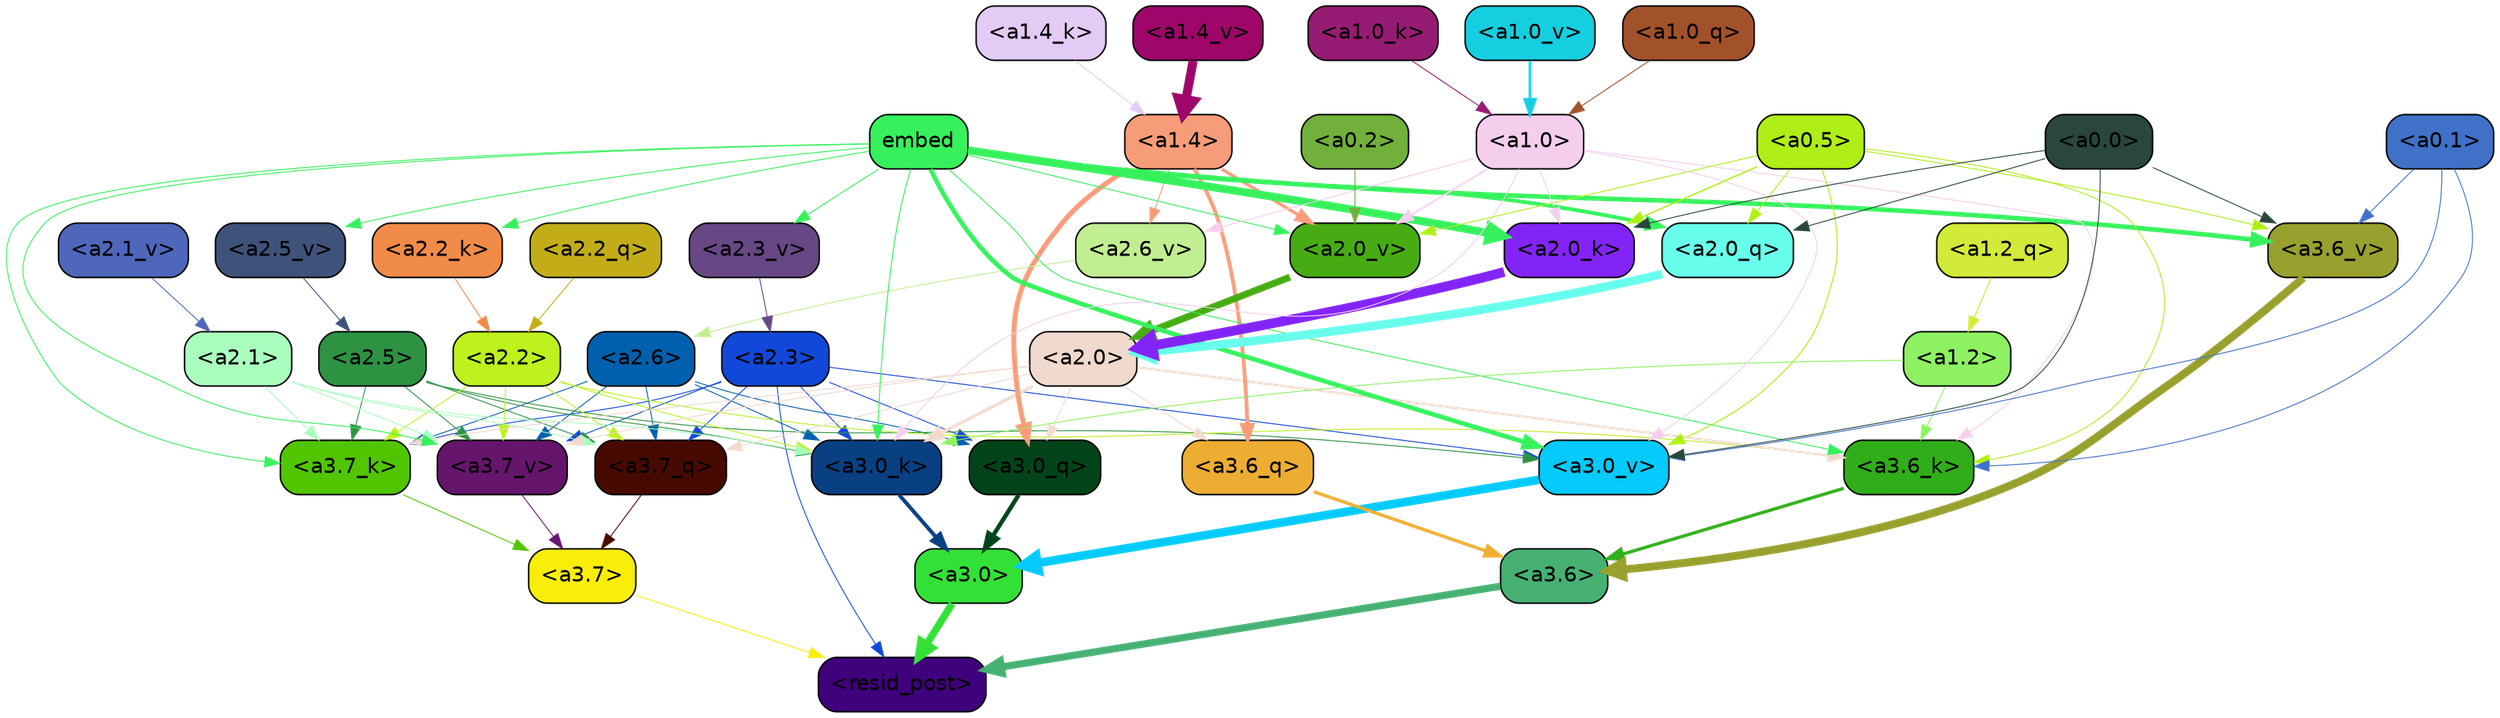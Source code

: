 strict digraph "" {
	graph [bgcolor=transparent,
		layout=dot,
		overlap=false,
		splines=true
	];
	"<a3.7>"	[color=black,
		fillcolor="#f9ed0a",
		fontname=Helvetica,
		shape=box,
		style="filled, rounded"];
	"<resid_post>"	[color=black,
		fillcolor="#40017c",
		fontname=Helvetica,
		shape=box,
		style="filled, rounded"];
	"<a3.7>" -> "<resid_post>"	[color="#f9ed0a",
		penwidth=0.6];
	"<a3.6>"	[color=black,
		fillcolor="#46b173",
		fontname=Helvetica,
		shape=box,
		style="filled, rounded"];
	"<a3.6>" -> "<resid_post>"	[color="#46b173",
		penwidth=4.7534414529800415];
	"<a3.0>"	[color=black,
		fillcolor="#33e136",
		fontname=Helvetica,
		shape=box,
		style="filled, rounded"];
	"<a3.0>" -> "<resid_post>"	[color="#33e136",
		penwidth=4.898576855659485];
	"<a2.3>"	[color=black,
		fillcolor="#1248d9",
		fontname=Helvetica,
		shape=box,
		style="filled, rounded"];
	"<a2.3>" -> "<resid_post>"	[color="#1248d9",
		penwidth=0.6];
	"<a3.7_q>"	[color=black,
		fillcolor="#470a00",
		fontname=Helvetica,
		shape=box,
		style="filled, rounded"];
	"<a2.3>" -> "<a3.7_q>"	[color="#1248d9",
		penwidth=0.6];
	"<a3.0_q>"	[color=black,
		fillcolor="#024419",
		fontname=Helvetica,
		shape=box,
		style="filled, rounded"];
	"<a2.3>" -> "<a3.0_q>"	[color="#1248d9",
		penwidth=0.6];
	"<a3.7_k>"	[color=black,
		fillcolor="#51c502",
		fontname=Helvetica,
		shape=box,
		style="filled, rounded"];
	"<a2.3>" -> "<a3.7_k>"	[color="#1248d9",
		penwidth=0.6];
	"<a3.0_k>"	[color=black,
		fillcolor="#094082",
		fontname=Helvetica,
		shape=box,
		style="filled, rounded"];
	"<a2.3>" -> "<a3.0_k>"	[color="#1248d9",
		penwidth=0.6];
	"<a3.7_v>"	[color=black,
		fillcolor="#66156d",
		fontname=Helvetica,
		shape=box,
		style="filled, rounded"];
	"<a2.3>" -> "<a3.7_v>"	[color="#1248d9",
		penwidth=0.6];
	"<a3.0_v>"	[color=black,
		fillcolor="#04cafd",
		fontname=Helvetica,
		shape=box,
		style="filled, rounded"];
	"<a2.3>" -> "<a3.0_v>"	[color="#1248d9",
		penwidth=0.6];
	"<a3.7_q>" -> "<a3.7>"	[color="#470a00",
		penwidth=0.6];
	"<a3.6_q>"	[color=black,
		fillcolor="#edad33",
		fontname=Helvetica,
		shape=box,
		style="filled, rounded"];
	"<a3.6_q>" -> "<a3.6>"	[color="#edad33",
		penwidth=2.160832464694977];
	"<a3.0_q>" -> "<a3.0>"	[color="#024419",
		penwidth=2.870753765106201];
	"<a3.7_k>" -> "<a3.7>"	[color="#51c502",
		penwidth=0.6];
	"<a3.6_k>"	[color=black,
		fillcolor="#30ae19",
		fontname=Helvetica,
		shape=box,
		style="filled, rounded"];
	"<a3.6_k>" -> "<a3.6>"	[color="#30ae19",
		penwidth=2.13908451795578];
	"<a3.0_k>" -> "<a3.0>"	[color="#094082",
		penwidth=2.520303964614868];
	"<a3.7_v>" -> "<a3.7>"	[color="#66156d",
		penwidth=0.6];
	"<a3.6_v>"	[color=black,
		fillcolor="#98a02e",
		fontname=Helvetica,
		shape=box,
		style="filled, rounded"];
	"<a3.6_v>" -> "<a3.6>"	[color="#98a02e",
		penwidth=5.297133803367615];
	"<a3.0_v>" -> "<a3.0>"	[color="#04cafd",
		penwidth=5.680712580680847];
	"<a2.6>"	[color=black,
		fillcolor="#0160ad",
		fontname=Helvetica,
		shape=box,
		style="filled, rounded"];
	"<a2.6>" -> "<a3.7_q>"	[color="#0160ad",
		penwidth=0.6];
	"<a2.6>" -> "<a3.0_q>"	[color="#0160ad",
		penwidth=0.6];
	"<a2.6>" -> "<a3.7_k>"	[color="#0160ad",
		penwidth=0.6];
	"<a2.6>" -> "<a3.0_k>"	[color="#0160ad",
		penwidth=0.6];
	"<a2.6>" -> "<a3.7_v>"	[color="#0160ad",
		penwidth=0.6];
	"<a2.5>"	[color=black,
		fillcolor="#2d9343",
		fontname=Helvetica,
		shape=box,
		style="filled, rounded"];
	"<a2.5>" -> "<a3.7_q>"	[color="#2d9343",
		penwidth=0.6];
	"<a2.5>" -> "<a3.7_k>"	[color="#2d9343",
		penwidth=0.6];
	"<a2.5>" -> "<a3.0_k>"	[color="#2d9343",
		penwidth=0.6];
	"<a2.5>" -> "<a3.7_v>"	[color="#2d9343",
		penwidth=0.6];
	"<a2.5>" -> "<a3.0_v>"	[color="#2d9343",
		penwidth=0.6];
	"<a2.2>"	[color=black,
		fillcolor="#bdf21f",
		fontname=Helvetica,
		shape=box,
		style="filled, rounded"];
	"<a2.2>" -> "<a3.7_q>"	[color="#bdf21f",
		penwidth=0.6];
	"<a2.2>" -> "<a3.7_k>"	[color="#bdf21f",
		penwidth=0.6];
	"<a2.2>" -> "<a3.6_k>"	[color="#bdf21f",
		penwidth=0.6];
	"<a2.2>" -> "<a3.0_k>"	[color="#bdf21f",
		penwidth=0.6];
	"<a2.2>" -> "<a3.7_v>"	[color="#bdf21f",
		penwidth=0.6];
	"<a2.1>"	[color=black,
		fillcolor="#a9febe",
		fontname=Helvetica,
		shape=box,
		style="filled, rounded"];
	"<a2.1>" -> "<a3.7_q>"	[color="#a9febe",
		penwidth=0.6];
	"<a2.1>" -> "<a3.7_k>"	[color="#a9febe",
		penwidth=0.6];
	"<a2.1>" -> "<a3.0_k>"	[color="#a9febe",
		penwidth=0.6];
	"<a2.1>" -> "<a3.7_v>"	[color="#a9febe",
		penwidth=0.6];
	"<a2.0>"	[color=black,
		fillcolor="#f0d9cd",
		fontname=Helvetica,
		shape=box,
		style="filled, rounded"];
	"<a2.0>" -> "<a3.7_q>"	[color="#f0d9cd",
		penwidth=0.6];
	"<a2.0>" -> "<a3.6_q>"	[color="#f0d9cd",
		penwidth=0.6];
	"<a2.0>" -> "<a3.0_q>"	[color="#f0d9cd",
		penwidth=0.6];
	"<a2.0>" -> "<a3.7_k>"	[color="#f0d9cd",
		penwidth=0.6];
	"<a2.0>" -> "<a3.6_k>"	[color="#f0d9cd",
		penwidth=1.4957321882247925];
	"<a2.0>" -> "<a3.0_k>"	[color="#f0d9cd",
		penwidth=2.18752121925354];
	"<a2.0>" -> "<a3.7_v>"	[color="#f0d9cd",
		penwidth=0.6];
	"<a1.4>"	[color=black,
		fillcolor="#f79c79",
		fontname=Helvetica,
		shape=box,
		style="filled, rounded"];
	"<a1.4>" -> "<a3.6_q>"	[color="#f79c79",
		penwidth=2.4829938411712646];
	"<a1.4>" -> "<a3.0_q>"	[color="#f79c79",
		penwidth=3.299744725227356];
	"<a2.6_v>"	[color=black,
		fillcolor="#c1ee91",
		fontname=Helvetica,
		shape=box,
		style="filled, rounded"];
	"<a1.4>" -> "<a2.6_v>"	[color="#f79c79",
		penwidth=0.6];
	"<a2.0_v>"	[color=black,
		fillcolor="#47ac14",
		fontname=Helvetica,
		shape=box,
		style="filled, rounded"];
	"<a1.4>" -> "<a2.0_v>"	[color="#f79c79",
		penwidth=2.092592429369688];
	embed	[color=black,
		fillcolor="#36f05c",
		fontname=Helvetica,
		shape=box,
		style="filled, rounded"];
	embed -> "<a3.7_k>"	[color="#36f05c",
		penwidth=0.6];
	embed -> "<a3.6_k>"	[color="#36f05c",
		penwidth=0.6];
	embed -> "<a3.0_k>"	[color="#36f05c",
		penwidth=0.6394047290086746];
	embed -> "<a3.7_v>"	[color="#36f05c",
		penwidth=0.6];
	embed -> "<a3.6_v>"	[color="#36f05c",
		penwidth=3.067279100418091];
	embed -> "<a3.0_v>"	[color="#36f05c",
		penwidth=3.0212591886520386];
	"<a2.0_q>"	[color=black,
		fillcolor="#67feeb",
		fontname=Helvetica,
		shape=box,
		style="filled, rounded"];
	embed -> "<a2.0_q>"	[color="#36f05c",
		penwidth=2.5355080366134644];
	"<a2.2_k>"	[color=black,
		fillcolor="#f08b48",
		fontname=Helvetica,
		shape=box,
		style="filled, rounded"];
	embed -> "<a2.2_k>"	[color="#36f05c",
		penwidth=0.6];
	"<a2.0_k>"	[color=black,
		fillcolor="#8324f7",
		fontname=Helvetica,
		shape=box,
		style="filled, rounded"];
	embed -> "<a2.0_k>"	[color="#36f05c",
		penwidth=5.2180726528167725];
	"<a2.5_v>"	[color=black,
		fillcolor="#3f527a",
		fontname=Helvetica,
		shape=box,
		style="filled, rounded"];
	embed -> "<a2.5_v>"	[color="#36f05c",
		penwidth=0.6];
	"<a2.3_v>"	[color=black,
		fillcolor="#674784",
		fontname=Helvetica,
		shape=box,
		style="filled, rounded"];
	embed -> "<a2.3_v>"	[color="#36f05c",
		penwidth=0.6];
	embed -> "<a2.0_v>"	[color="#36f05c",
		penwidth=0.6];
	"<a1.2>"	[color=black,
		fillcolor="#8ef162",
		fontname=Helvetica,
		shape=box,
		style="filled, rounded"];
	"<a1.2>" -> "<a3.6_k>"	[color="#8ef162",
		penwidth=0.6];
	"<a1.2>" -> "<a3.0_k>"	[color="#8ef162",
		penwidth=0.6];
	"<a1.0>"	[color=black,
		fillcolor="#f5cded",
		fontname=Helvetica,
		shape=box,
		style="filled, rounded"];
	"<a1.0>" -> "<a3.6_k>"	[color="#f5cded",
		penwidth=0.6];
	"<a1.0>" -> "<a3.0_k>"	[color="#f5cded",
		penwidth=0.6];
	"<a1.0>" -> "<a3.0_v>"	[color="#f5cded",
		penwidth=0.6];
	"<a1.0>" -> "<a2.0_k>"	[color="#f5cded",
		penwidth=0.6];
	"<a1.0>" -> "<a2.6_v>"	[color="#f5cded",
		penwidth=0.6];
	"<a1.0>" -> "<a2.0_v>"	[color="#f5cded",
		penwidth=1.2132605910301208];
	"<a0.5>"	[color=black,
		fillcolor="#afee16",
		fontname=Helvetica,
		shape=box,
		style="filled, rounded"];
	"<a0.5>" -> "<a3.6_k>"	[color="#afee16",
		penwidth=0.6];
	"<a0.5>" -> "<a3.6_v>"	[color="#afee16",
		penwidth=0.6];
	"<a0.5>" -> "<a3.0_v>"	[color="#afee16",
		penwidth=0.648682102560997];
	"<a0.5>" -> "<a2.0_q>"	[color="#afee16",
		penwidth=0.6];
	"<a0.5>" -> "<a2.0_k>"	[color="#afee16",
		penwidth=0.9236047863960266];
	"<a0.5>" -> "<a2.0_v>"	[color="#afee16",
		penwidth=0.6];
	"<a0.1>"	[color=black,
		fillcolor="#3f71c8",
		fontname=Helvetica,
		shape=box,
		style="filled, rounded"];
	"<a0.1>" -> "<a3.6_k>"	[color="#3f71c8",
		penwidth=0.6];
	"<a0.1>" -> "<a3.6_v>"	[color="#3f71c8",
		penwidth=0.6];
	"<a0.1>" -> "<a3.0_v>"	[color="#3f71c8",
		penwidth=0.6];
	"<a0.0>"	[color=black,
		fillcolor="#29473b",
		fontname=Helvetica,
		shape=box,
		style="filled, rounded"];
	"<a0.0>" -> "<a3.6_v>"	[color="#29473b",
		penwidth=0.6];
	"<a0.0>" -> "<a3.0_v>"	[color="#29473b",
		penwidth=0.6];
	"<a0.0>" -> "<a2.0_q>"	[color="#29473b",
		penwidth=0.6];
	"<a0.0>" -> "<a2.0_k>"	[color="#29473b",
		penwidth=0.6];
	"<a2.2_q>"	[color=black,
		fillcolor="#c2ad19",
		fontname=Helvetica,
		shape=box,
		style="filled, rounded"];
	"<a2.2_q>" -> "<a2.2>"	[color="#c2ad19",
		penwidth=0.6];
	"<a2.0_q>" -> "<a2.0>"	[color="#67feeb",
		penwidth=5.681910276412964];
	"<a2.2_k>" -> "<a2.2>"	[color="#f08b48",
		penwidth=0.6];
	"<a2.0_k>" -> "<a2.0>"	[color="#8324f7",
		penwidth=6.447777509689331];
	"<a2.6_v>" -> "<a2.6>"	[color="#c1ee91",
		penwidth=0.6];
	"<a2.5_v>" -> "<a2.5>"	[color="#3f527a",
		penwidth=0.6];
	"<a2.3_v>" -> "<a2.3>"	[color="#674784",
		penwidth=0.6];
	"<a2.1_v>"	[color=black,
		fillcolor="#4e67bb",
		fontname=Helvetica,
		shape=box,
		style="filled, rounded"];
	"<a2.1_v>" -> "<a2.1>"	[color="#4e67bb",
		penwidth=0.6];
	"<a2.0_v>" -> "<a2.0>"	[color="#47ac14",
		penwidth=4.5695202350616455];
	"<a0.2>"	[color=black,
		fillcolor="#71b03b",
		fontname=Helvetica,
		shape=box,
		style="filled, rounded"];
	"<a0.2>" -> "<a2.0_v>"	[color="#71b03b",
		penwidth=0.6];
	"<a1.2_q>"	[color=black,
		fillcolor="#d2ea39",
		fontname=Helvetica,
		shape=box,
		style="filled, rounded"];
	"<a1.2_q>" -> "<a1.2>"	[color="#d2ea39",
		penwidth=0.6769798994064331];
	"<a1.0_q>"	[color=black,
		fillcolor="#a2522a",
		fontname=Helvetica,
		shape=box,
		style="filled, rounded"];
	"<a1.0_q>" -> "<a1.0>"	[color="#a2522a",
		penwidth=0.6];
	"<a1.4_k>"	[color=black,
		fillcolor="#e3cbf5",
		fontname=Helvetica,
		shape=box,
		style="filled, rounded"];
	"<a1.4_k>" -> "<a1.4>"	[color="#e3cbf5",
		penwidth=0.6];
	"<a1.0_k>"	[color=black,
		fillcolor="#961b72",
		fontname=Helvetica,
		shape=box,
		style="filled, rounded"];
	"<a1.0_k>" -> "<a1.0>"	[color="#961b72",
		penwidth=0.6];
	"<a1.4_v>"	[color=black,
		fillcolor="#9e066a",
		fontname=Helvetica,
		shape=box,
		style="filled, rounded"];
	"<a1.4_v>" -> "<a1.4>"	[color="#9e066a",
		penwidth=6.016597509384155];
	"<a1.0_v>"	[color=black,
		fillcolor="#15cfe0",
		fontname=Helvetica,
		shape=box,
		style="filled, rounded"];
	"<a1.0_v>" -> "<a1.0>"	[color="#15cfe0",
		penwidth=1.8562973737716675];
}
